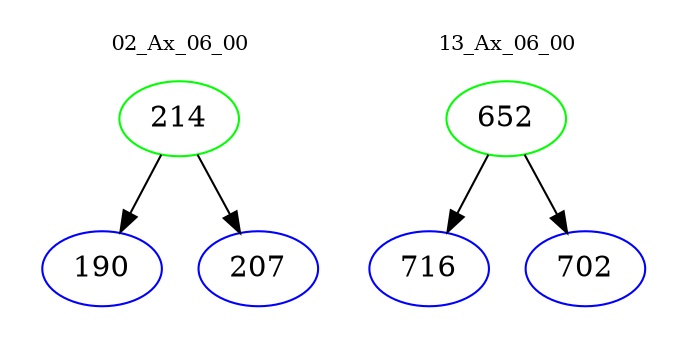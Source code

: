 digraph{
subgraph cluster_0 {
color = white
label = "02_Ax_06_00";
fontsize=10;
T0_214 [label="214", color="green"]
T0_214 -> T0_190 [color="black"]
T0_190 [label="190", color="blue"]
T0_214 -> T0_207 [color="black"]
T0_207 [label="207", color="blue"]
}
subgraph cluster_1 {
color = white
label = "13_Ax_06_00";
fontsize=10;
T1_652 [label="652", color="green"]
T1_652 -> T1_716 [color="black"]
T1_716 [label="716", color="blue"]
T1_652 -> T1_702 [color="black"]
T1_702 [label="702", color="blue"]
}
}
